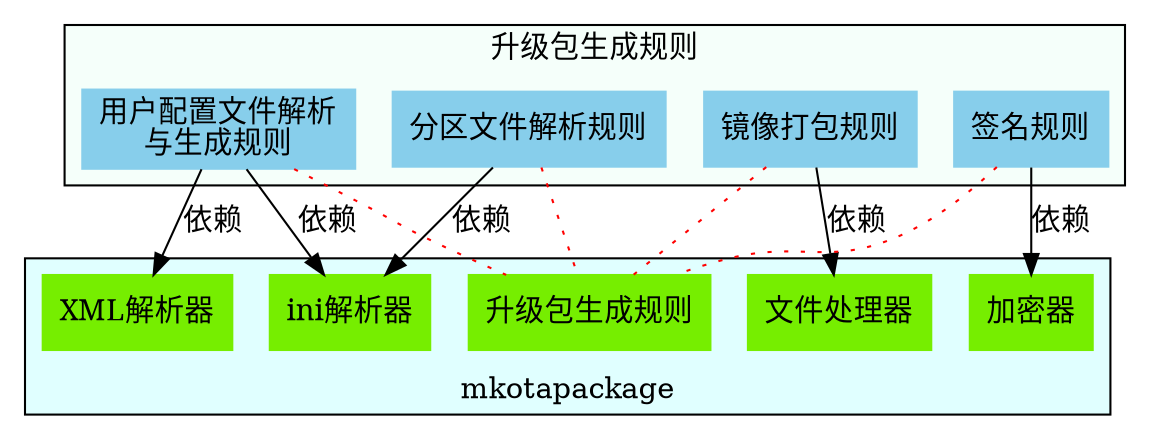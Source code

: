 digraph G {
    edge [fontname="FangSong"];
    node [fontname="SimSun" size="20,20"];
    #node [ fontname = "Microsoft YaHei", fontsize = 12, shape = "record" ]; 
    #edge [ fontname = "Microsoft YaHei", fontsize = 12 ];
    #rankdir = TB;  
    subgraph cluster_generate_re{
        label="升级包生成规则";
        #rankdir = LR;  
        bgcolor="mintcream";
        node [shape="box", color="skyblue", style="filled"];
        #total [label="{<partition_parser>partition parse regular|<customer_parser>customization parse regular|<pack_regular>pack regular|<signature_regular>signature regular}"]
        #total [label="{<p1>解析规则|<p2>用户配置|<p3>镜像打包|<p4>签名规则}"]
        #total [label="{<head>st_image_info|<updatemode>updatemode|name|type|offset|size}"]
        partition_parser [label="分区文件解析规则"]
        customer_parser [label="用户配置文件解析\n与生成规则"]
        pack_regular [label="镜像打包规则"]
        signature_regular [label="签名规则"]
        
    };    
    subgraph cluster_otapackage{
        label="mkotapackage";
        bgcolor="lightcyan";
        labelloc = b;
        node [shape="box",color="chartreuse2", style="filled"];
        ini_parser [label="ini解析器"]
        xml_parser [label="XML解析器"]
        generate_re [label="升级包生成规则"]
        document_unit [label="文件处理器"]
        signature_lib [label="加密器"]
    };
    #ini_parser -> customer_parser [label="依赖"];
    #xml_parser -> customer_parser [label="依赖"];
    #document_unit -> pack_regular [label="依赖"];
    partition_parser->ini_parser [label="依赖"];
    customer_parser->ini_parser [label="依赖"];
    customer_parser->xml_parser [label="依赖"];
    pack_regular->document_unit [label="依赖"];
    signature_regular->signature_lib [label="依赖"];
    {partition_parser, customer_parser, pack_regular, signature_regular} ->generate_re [style=dotted, dir=none, color=red]
}
